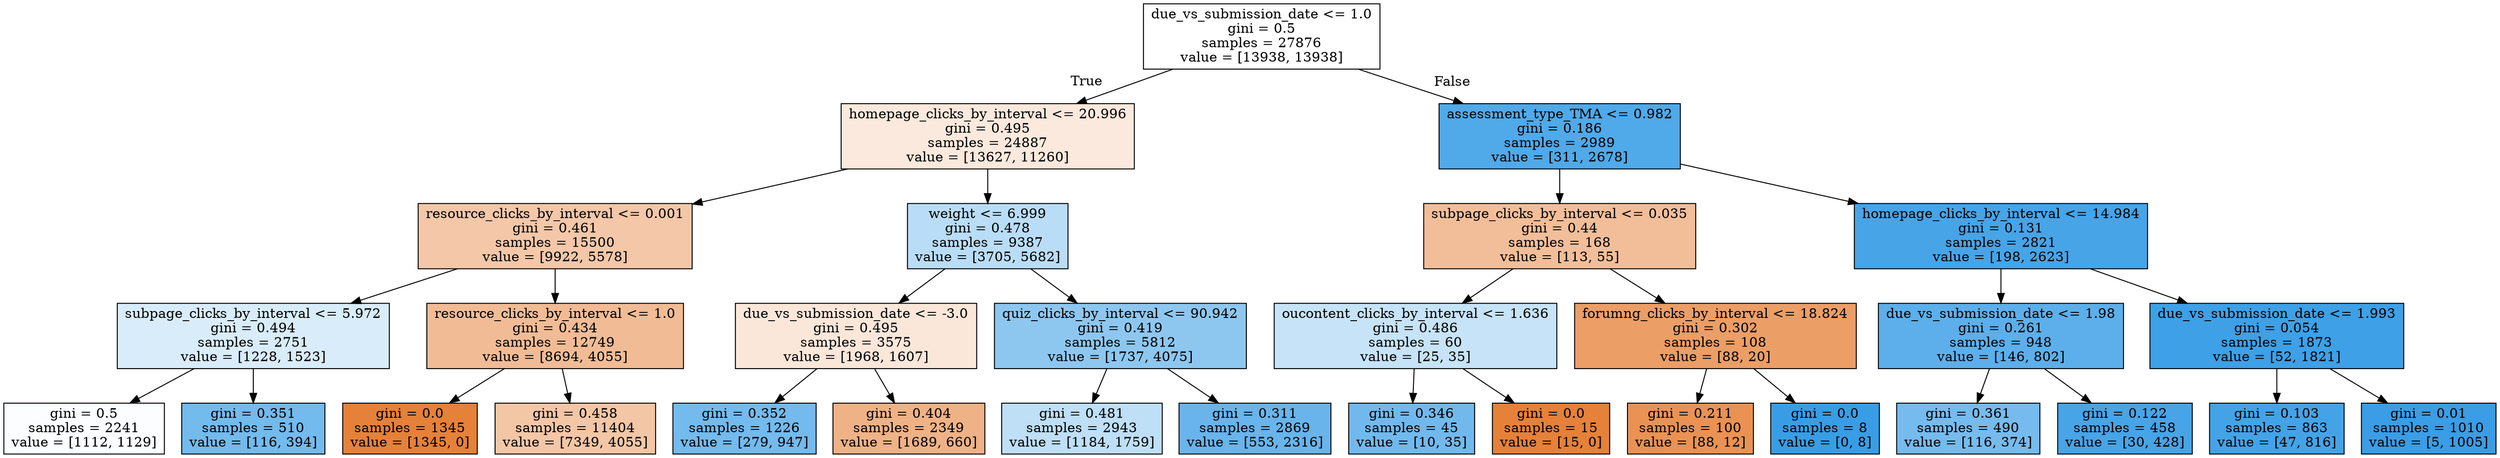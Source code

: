digraph Tree {
node [shape=box, style="filled", color="black"] ;
0 [label="due_vs_submission_date <= 1.0\ngini = 0.5\nsamples = 27876\nvalue = [13938, 13938]", fillcolor="#e5813900"] ;
1 [label="homepage_clicks_by_interval <= 20.996\ngini = 0.495\nsamples = 24887\nvalue = [13627, 11260]", fillcolor="#e581392c"] ;
0 -> 1 [labeldistance=2.5, labelangle=45, headlabel="True"] ;
2 [label="resource_clicks_by_interval <= 0.001\ngini = 0.461\nsamples = 15500\nvalue = [9922, 5578]", fillcolor="#e5813970"] ;
1 -> 2 ;
3 [label="subpage_clicks_by_interval <= 5.972\ngini = 0.494\nsamples = 2751\nvalue = [1228, 1523]", fillcolor="#399de531"] ;
2 -> 3 ;
4 [label="gini = 0.5\nsamples = 2241\nvalue = [1112, 1129]", fillcolor="#399de504"] ;
3 -> 4 ;
5 [label="gini = 0.351\nsamples = 510\nvalue = [116, 394]", fillcolor="#399de5b4"] ;
3 -> 5 ;
6 [label="resource_clicks_by_interval <= 1.0\ngini = 0.434\nsamples = 12749\nvalue = [8694, 4055]", fillcolor="#e5813988"] ;
2 -> 6 ;
7 [label="gini = 0.0\nsamples = 1345\nvalue = [1345, 0]", fillcolor="#e58139ff"] ;
6 -> 7 ;
8 [label="gini = 0.458\nsamples = 11404\nvalue = [7349, 4055]", fillcolor="#e5813972"] ;
6 -> 8 ;
9 [label="weight <= 6.999\ngini = 0.478\nsamples = 9387\nvalue = [3705, 5682]", fillcolor="#399de559"] ;
1 -> 9 ;
10 [label="due_vs_submission_date <= -3.0\ngini = 0.495\nsamples = 3575\nvalue = [1968, 1607]", fillcolor="#e581392f"] ;
9 -> 10 ;
11 [label="gini = 0.352\nsamples = 1226\nvalue = [279, 947]", fillcolor="#399de5b4"] ;
10 -> 11 ;
12 [label="gini = 0.404\nsamples = 2349\nvalue = [1689, 660]", fillcolor="#e581399b"] ;
10 -> 12 ;
13 [label="quiz_clicks_by_interval <= 90.942\ngini = 0.419\nsamples = 5812\nvalue = [1737, 4075]", fillcolor="#399de592"] ;
9 -> 13 ;
14 [label="gini = 0.481\nsamples = 2943\nvalue = [1184, 1759]", fillcolor="#399de553"] ;
13 -> 14 ;
15 [label="gini = 0.311\nsamples = 2869\nvalue = [553, 2316]", fillcolor="#399de5c2"] ;
13 -> 15 ;
16 [label="assessment_type_TMA <= 0.982\ngini = 0.186\nsamples = 2989\nvalue = [311, 2678]", fillcolor="#399de5e1"] ;
0 -> 16 [labeldistance=2.5, labelangle=-45, headlabel="False"] ;
17 [label="subpage_clicks_by_interval <= 0.035\ngini = 0.44\nsamples = 168\nvalue = [113, 55]", fillcolor="#e5813983"] ;
16 -> 17 ;
18 [label="oucontent_clicks_by_interval <= 1.636\ngini = 0.486\nsamples = 60\nvalue = [25, 35]", fillcolor="#399de549"] ;
17 -> 18 ;
19 [label="gini = 0.346\nsamples = 45\nvalue = [10, 35]", fillcolor="#399de5b6"] ;
18 -> 19 ;
20 [label="gini = 0.0\nsamples = 15\nvalue = [15, 0]", fillcolor="#e58139ff"] ;
18 -> 20 ;
21 [label="forumng_clicks_by_interval <= 18.824\ngini = 0.302\nsamples = 108\nvalue = [88, 20]", fillcolor="#e58139c5"] ;
17 -> 21 ;
22 [label="gini = 0.211\nsamples = 100\nvalue = [88, 12]", fillcolor="#e58139dc"] ;
21 -> 22 ;
23 [label="gini = 0.0\nsamples = 8\nvalue = [0, 8]", fillcolor="#399de5ff"] ;
21 -> 23 ;
24 [label="homepage_clicks_by_interval <= 14.984\ngini = 0.131\nsamples = 2821\nvalue = [198, 2623]", fillcolor="#399de5ec"] ;
16 -> 24 ;
25 [label="due_vs_submission_date <= 1.98\ngini = 0.261\nsamples = 948\nvalue = [146, 802]", fillcolor="#399de5d1"] ;
24 -> 25 ;
26 [label="gini = 0.361\nsamples = 490\nvalue = [116, 374]", fillcolor="#399de5b0"] ;
25 -> 26 ;
27 [label="gini = 0.122\nsamples = 458\nvalue = [30, 428]", fillcolor="#399de5ed"] ;
25 -> 27 ;
28 [label="due_vs_submission_date <= 1.993\ngini = 0.054\nsamples = 1873\nvalue = [52, 1821]", fillcolor="#399de5f8"] ;
24 -> 28 ;
29 [label="gini = 0.103\nsamples = 863\nvalue = [47, 816]", fillcolor="#399de5f0"] ;
28 -> 29 ;
30 [label="gini = 0.01\nsamples = 1010\nvalue = [5, 1005]", fillcolor="#399de5fe"] ;
28 -> 30 ;
}